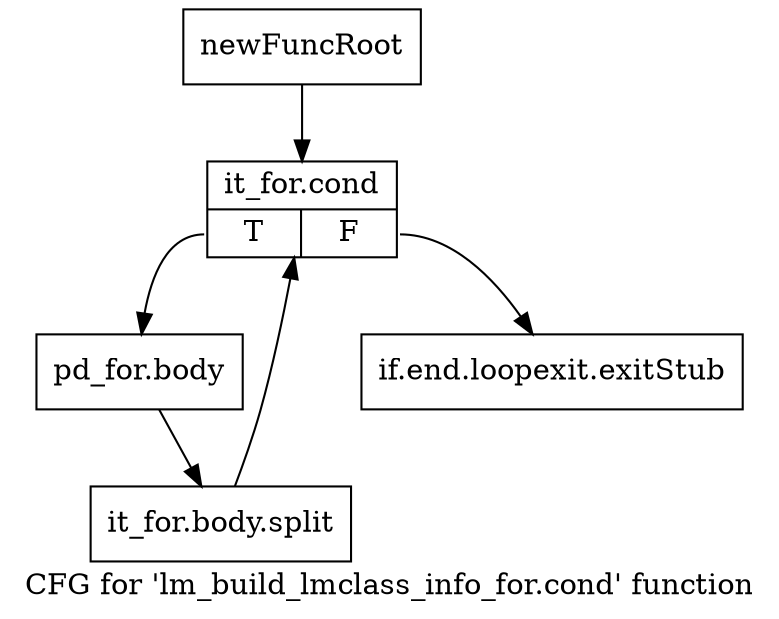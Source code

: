 digraph "CFG for 'lm_build_lmclass_info_for.cond' function" {
	label="CFG for 'lm_build_lmclass_info_for.cond' function";

	Node0x12a4a80 [shape=record,label="{newFuncRoot}"];
	Node0x12a4a80 -> Node0x12ab8f0;
	Node0x12ab8a0 [shape=record,label="{if.end.loopexit.exitStub}"];
	Node0x12ab8f0 [shape=record,label="{it_for.cond|{<s0>T|<s1>F}}"];
	Node0x12ab8f0:s0 -> Node0x12ab940;
	Node0x12ab8f0:s1 -> Node0x12ab8a0;
	Node0x12ab940 [shape=record,label="{pd_for.body}"];
	Node0x12ab940 -> Node0x14b9830;
	Node0x14b9830 [shape=record,label="{it_for.body.split}"];
	Node0x14b9830 -> Node0x12ab8f0;
}
